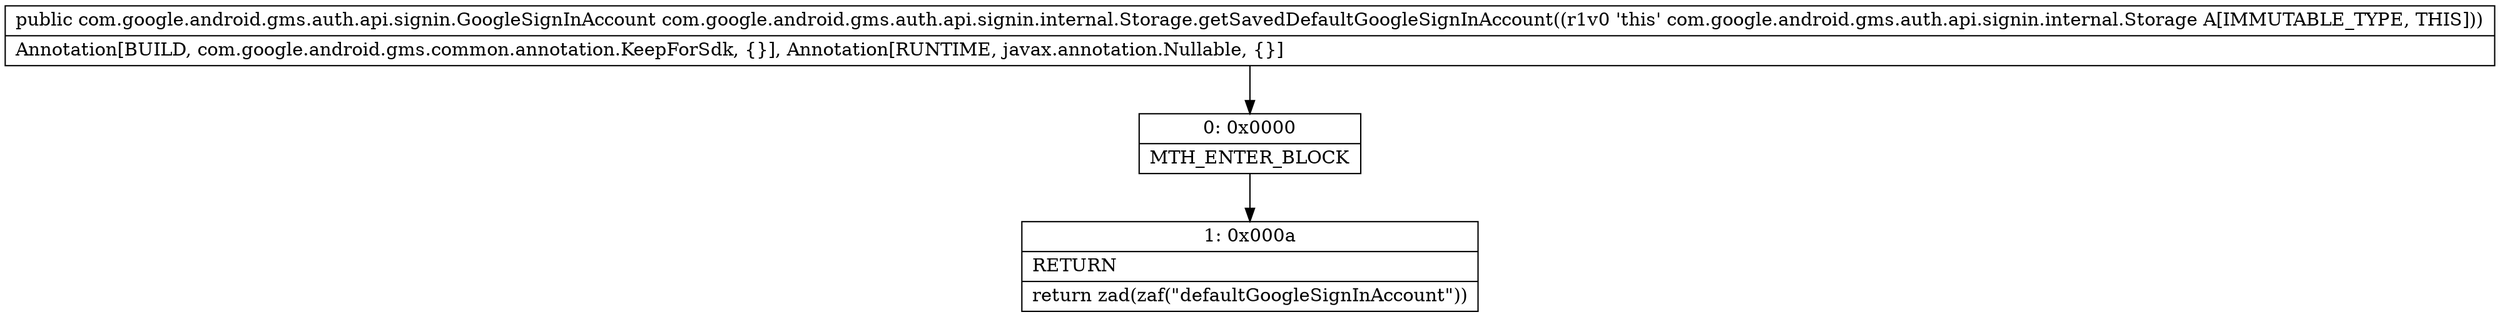 digraph "CFG forcom.google.android.gms.auth.api.signin.internal.Storage.getSavedDefaultGoogleSignInAccount()Lcom\/google\/android\/gms\/auth\/api\/signin\/GoogleSignInAccount;" {
Node_0 [shape=record,label="{0\:\ 0x0000|MTH_ENTER_BLOCK\l}"];
Node_1 [shape=record,label="{1\:\ 0x000a|RETURN\l|return zad(zaf(\"defaultGoogleSignInAccount\"))\l}"];
MethodNode[shape=record,label="{public com.google.android.gms.auth.api.signin.GoogleSignInAccount com.google.android.gms.auth.api.signin.internal.Storage.getSavedDefaultGoogleSignInAccount((r1v0 'this' com.google.android.gms.auth.api.signin.internal.Storage A[IMMUTABLE_TYPE, THIS]))  | Annotation[BUILD, com.google.android.gms.common.annotation.KeepForSdk, \{\}], Annotation[RUNTIME, javax.annotation.Nullable, \{\}]\l}"];
MethodNode -> Node_0;
Node_0 -> Node_1;
}

